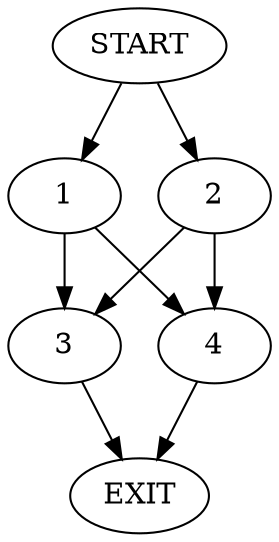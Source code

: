 digraph { 
0 [label="START"];
1;
2;
3;
4;
5[label="EXIT"];
0 -> 1;
0 -> 2;
1 -> 3;
1 -> 4;
2 -> 3;
2 -> 4;
3 -> 5;
4 -> 5;
}